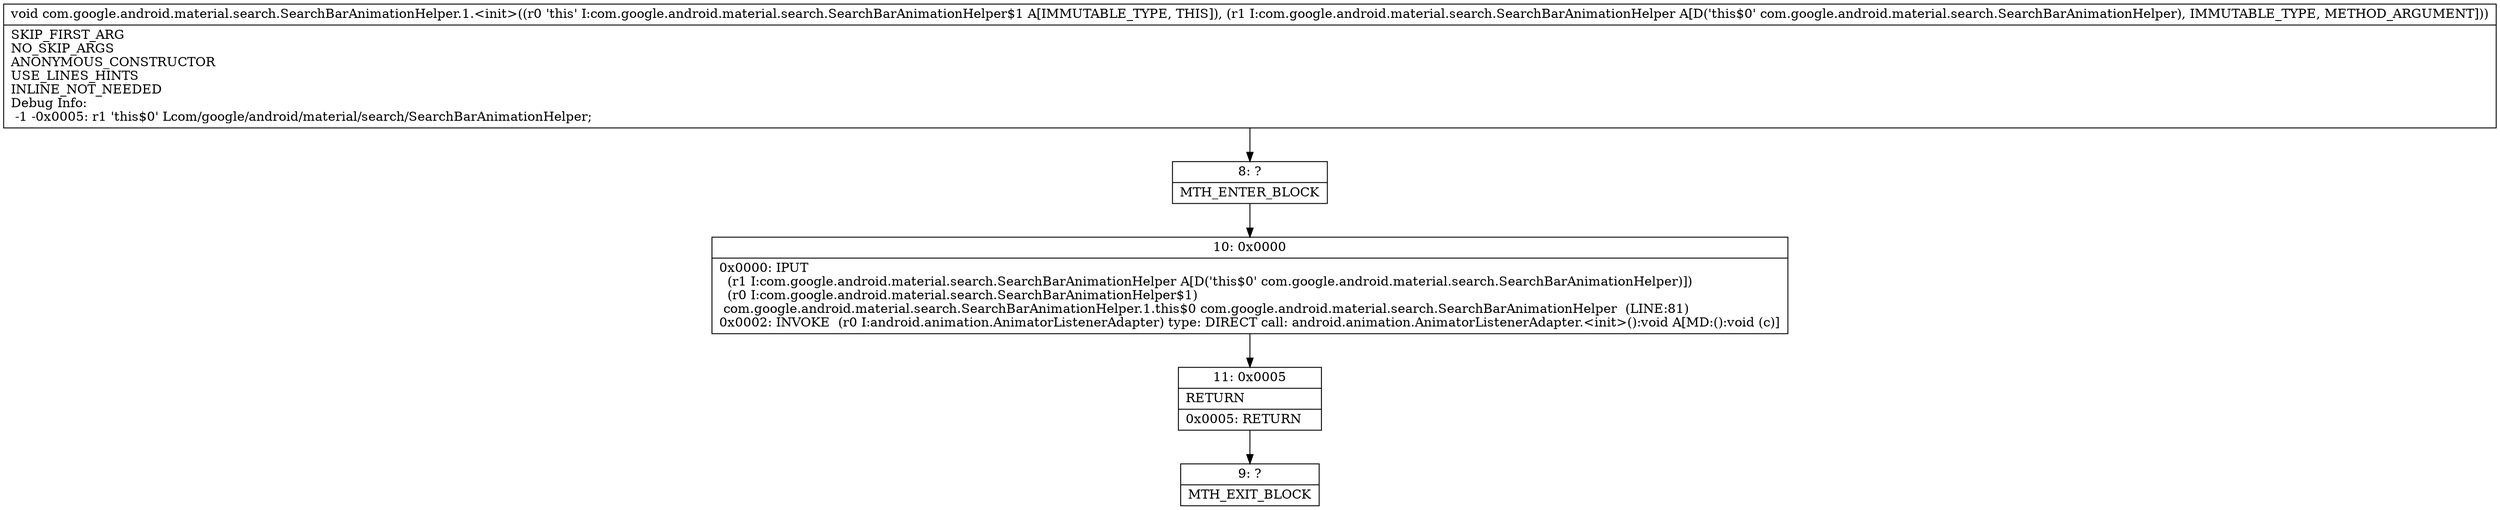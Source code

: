digraph "CFG forcom.google.android.material.search.SearchBarAnimationHelper.1.\<init\>(Lcom\/google\/android\/material\/search\/SearchBarAnimationHelper;)V" {
Node_8 [shape=record,label="{8\:\ ?|MTH_ENTER_BLOCK\l}"];
Node_10 [shape=record,label="{10\:\ 0x0000|0x0000: IPUT  \l  (r1 I:com.google.android.material.search.SearchBarAnimationHelper A[D('this$0' com.google.android.material.search.SearchBarAnimationHelper)])\l  (r0 I:com.google.android.material.search.SearchBarAnimationHelper$1)\l com.google.android.material.search.SearchBarAnimationHelper.1.this$0 com.google.android.material.search.SearchBarAnimationHelper  (LINE:81)\l0x0002: INVOKE  (r0 I:android.animation.AnimatorListenerAdapter) type: DIRECT call: android.animation.AnimatorListenerAdapter.\<init\>():void A[MD:():void (c)]\l}"];
Node_11 [shape=record,label="{11\:\ 0x0005|RETURN\l|0x0005: RETURN   \l}"];
Node_9 [shape=record,label="{9\:\ ?|MTH_EXIT_BLOCK\l}"];
MethodNode[shape=record,label="{void com.google.android.material.search.SearchBarAnimationHelper.1.\<init\>((r0 'this' I:com.google.android.material.search.SearchBarAnimationHelper$1 A[IMMUTABLE_TYPE, THIS]), (r1 I:com.google.android.material.search.SearchBarAnimationHelper A[D('this$0' com.google.android.material.search.SearchBarAnimationHelper), IMMUTABLE_TYPE, METHOD_ARGUMENT]))  | SKIP_FIRST_ARG\lNO_SKIP_ARGS\lANONYMOUS_CONSTRUCTOR\lUSE_LINES_HINTS\lINLINE_NOT_NEEDED\lDebug Info:\l  \-1 \-0x0005: r1 'this$0' Lcom\/google\/android\/material\/search\/SearchBarAnimationHelper;\l}"];
MethodNode -> Node_8;Node_8 -> Node_10;
Node_10 -> Node_11;
Node_11 -> Node_9;
}

